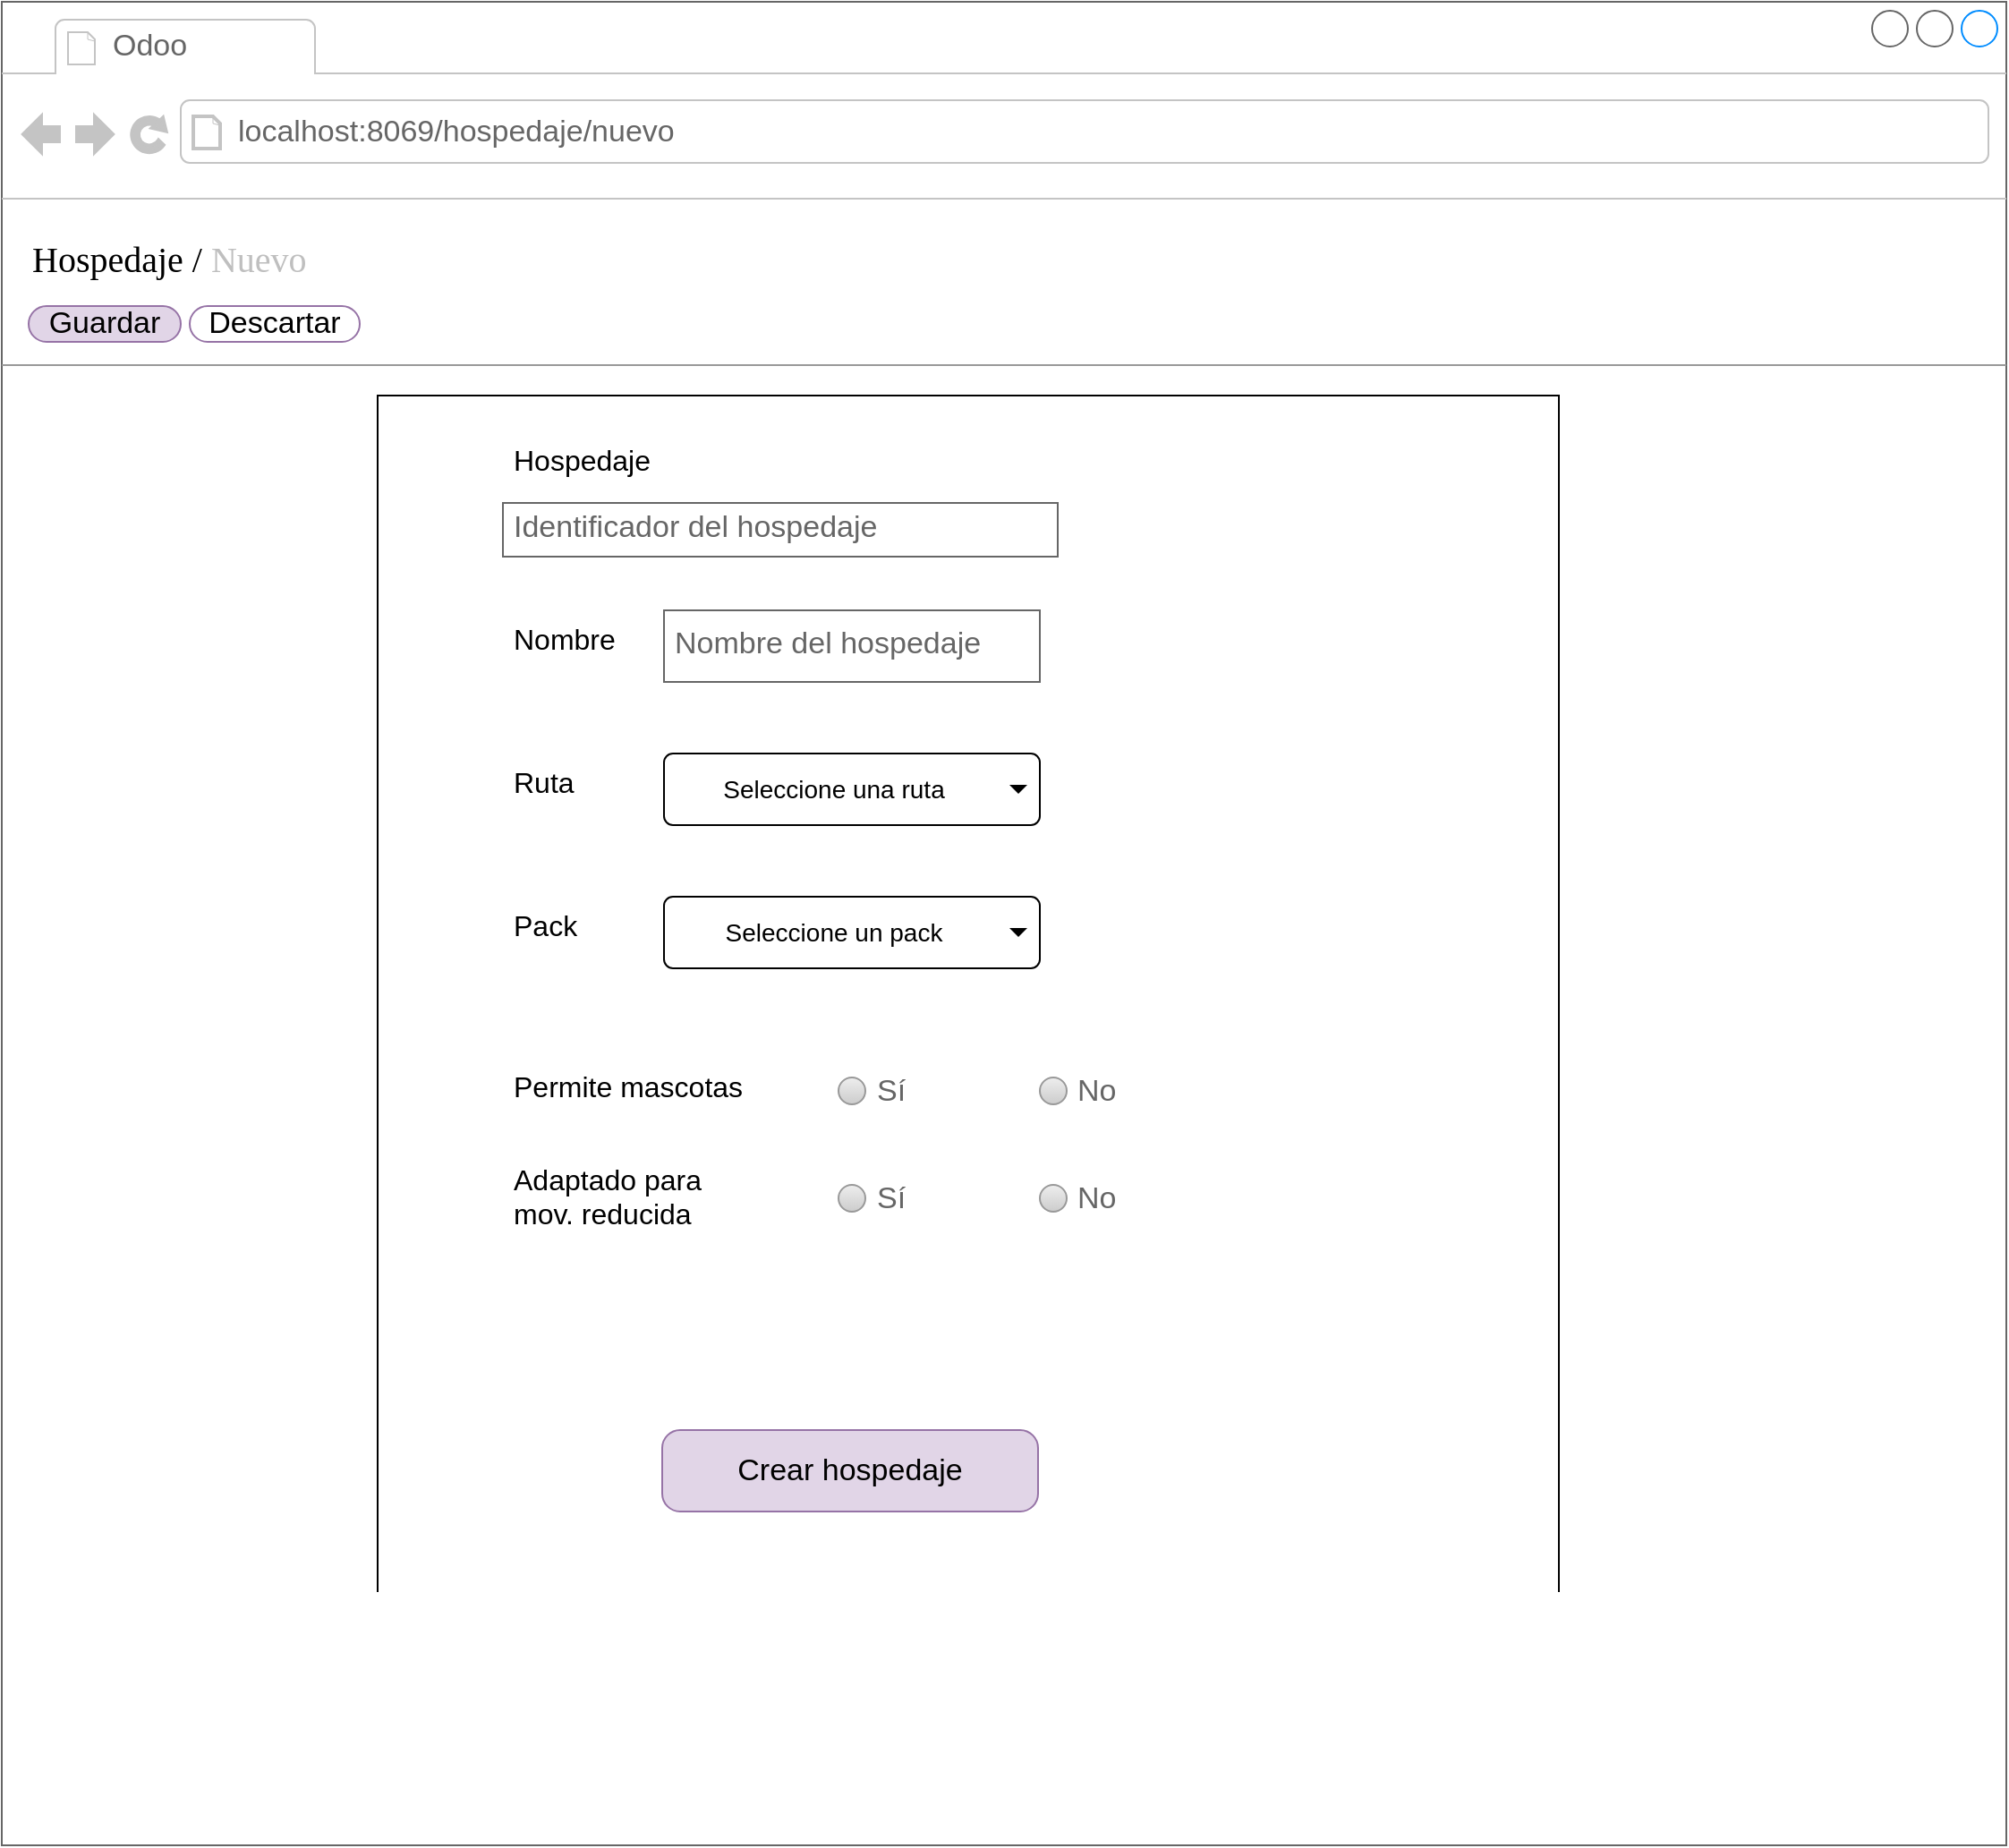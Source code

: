 <mxfile version="26.2.10">
  <diagram id="W8gf2pntZX4h6oX37k1E" name="Página-1">
    <mxGraphModel dx="1428" dy="777" grid="1" gridSize="10" guides="1" tooltips="1" connect="1" arrows="1" fold="1" page="1" pageScale="1" pageWidth="827" pageHeight="1169" math="0" shadow="0">
      <root>
        <mxCell id="0" />
        <mxCell id="1" parent="0" />
        <mxCell id="KtbFvMZ7oUjdtlLk4iKf-1" value="" style="strokeWidth=1;shadow=0;dashed=0;align=center;html=1;shape=mxgraph.mockup.containers.browserWindow;rSize=0;strokeColor=#666666;mainText=,;recursiveResize=0;rounded=0;labelBackgroundColor=none;fontFamily=Verdana;fontSize=12" parent="1" vertex="1">
          <mxGeometry x="50" y="40" width="1120" height="1030" as="geometry" />
        </mxCell>
        <mxCell id="KtbFvMZ7oUjdtlLk4iKf-2" value="Odoo" style="strokeWidth=1;shadow=0;dashed=0;align=center;html=1;shape=mxgraph.mockup.containers.anchor;fontSize=17;fontColor=#666666;align=left;" parent="KtbFvMZ7oUjdtlLk4iKf-1" vertex="1">
          <mxGeometry x="60" y="12" width="110" height="26" as="geometry" />
        </mxCell>
        <mxCell id="KtbFvMZ7oUjdtlLk4iKf-3" value="localhost:8069/hospedaje/nuevo" style="strokeWidth=1;shadow=0;dashed=0;align=center;html=1;shape=mxgraph.mockup.containers.anchor;rSize=0;fontSize=17;fontColor=#666666;align=left;" parent="KtbFvMZ7oUjdtlLk4iKf-1" vertex="1">
          <mxGeometry x="130" y="60" width="250" height="26" as="geometry" />
        </mxCell>
        <mxCell id="KtbFvMZ7oUjdtlLk4iKf-4" value="&lt;font style=&quot;font-size: 20px;&quot;&gt;Hospedaje / &lt;font style=&quot;color: light-dark(rgb(191, 191, 191), rgb(237, 237, 237));&quot;&gt;Nuevo&lt;/font&gt;&lt;/font&gt;" style="text;html=1;points=[];align=left;verticalAlign=top;spacingTop=-4;fontSize=30;fontFamily=Verdana" parent="KtbFvMZ7oUjdtlLk4iKf-1" vertex="1">
          <mxGeometry x="15" y="120" width="340" height="50" as="geometry" />
        </mxCell>
        <mxCell id="KtbFvMZ7oUjdtlLk4iKf-5" value="" style="verticalLabelPosition=bottom;shadow=0;dashed=0;align=center;html=1;verticalAlign=top;strokeWidth=1;shape=mxgraph.mockup.markup.line;strokeColor=#999999;rounded=0;labelBackgroundColor=none;fillColor=#ffffff;fontFamily=Verdana;fontSize=12;fontColor=#000000;" parent="KtbFvMZ7oUjdtlLk4iKf-1" vertex="1">
          <mxGeometry y="193" width="1120" height="20" as="geometry" />
        </mxCell>
        <mxCell id="KtbFvMZ7oUjdtlLk4iKf-6" value="Guardar" style="strokeWidth=1;shadow=0;dashed=0;align=center;html=1;shape=mxgraph.mockup.buttons.button;strokeColor=#9673a6;mainText=;buttonStyle=round;fontSize=17;fontStyle=0;fillColor=#e1d5e7;whiteSpace=wrap;rounded=0;labelBackgroundColor=none;" parent="KtbFvMZ7oUjdtlLk4iKf-1" vertex="1">
          <mxGeometry x="15" y="170" width="85" height="20" as="geometry" />
        </mxCell>
        <mxCell id="KtbFvMZ7oUjdtlLk4iKf-55" value="Descartar" style="strokeWidth=1;shadow=0;dashed=0;align=center;html=1;shape=mxgraph.mockup.buttons.button;strokeColor=#9673a6;mainText=;buttonStyle=round;fontSize=17;fontStyle=0;fillColor=none;whiteSpace=wrap;rounded=0;labelBackgroundColor=none;" parent="KtbFvMZ7oUjdtlLk4iKf-1" vertex="1">
          <mxGeometry x="105" y="170" width="95" height="20" as="geometry" />
        </mxCell>
        <mxCell id="KtbFvMZ7oUjdtlLk4iKf-56" value="" style="rounded=0;whiteSpace=wrap;html=1;fillColor=none;" parent="KtbFvMZ7oUjdtlLk4iKf-1" vertex="1">
          <mxGeometry x="210" y="220" width="660" height="740" as="geometry" />
        </mxCell>
        <mxCell id="KtbFvMZ7oUjdtlLk4iKf-57" value="&lt;font style=&quot;font-size: 16px;&quot;&gt;Hospedaje&lt;/font&gt;" style="text;strokeColor=none;fillColor=none;align=left;verticalAlign=top;spacingLeft=4;spacingRight=4;overflow=hidden;rotatable=0;points=[[0,0.5],[1,0.5]];portConstraint=eastwest;whiteSpace=wrap;html=1;" parent="KtbFvMZ7oUjdtlLk4iKf-1" vertex="1">
          <mxGeometry x="280" y="240" width="90" height="26" as="geometry" />
        </mxCell>
        <mxCell id="KtbFvMZ7oUjdtlLk4iKf-58" value="Identificador del hospedaje" style="strokeWidth=1;shadow=0;dashed=0;align=center;html=1;shape=mxgraph.mockup.text.textBox;fontColor=#666666;align=left;fontSize=17;spacingLeft=4;spacingTop=-3;whiteSpace=wrap;strokeColor=#666666;mainText=" parent="KtbFvMZ7oUjdtlLk4iKf-1" vertex="1">
          <mxGeometry x="280" y="280" width="310" height="30" as="geometry" />
        </mxCell>
        <mxCell id="KtbFvMZ7oUjdtlLk4iKf-60" value="&lt;font style=&quot;font-size: 16px;&quot;&gt;Nombre&lt;/font&gt;" style="text;strokeColor=none;fillColor=none;align=left;verticalAlign=top;spacingLeft=4;spacingRight=4;overflow=hidden;rotatable=0;points=[[0,0.5],[1,0.5]];portConstraint=eastwest;whiteSpace=wrap;html=1;" parent="KtbFvMZ7oUjdtlLk4iKf-1" vertex="1">
          <mxGeometry x="280" y="340" width="90" height="26" as="geometry" />
        </mxCell>
        <mxCell id="KtbFvMZ7oUjdtlLk4iKf-63" value="&lt;font style=&quot;font-size: 16px;&quot;&gt;Ruta&lt;/font&gt;" style="text;strokeColor=none;fillColor=none;align=left;verticalAlign=top;spacingLeft=4;spacingRight=4;overflow=hidden;rotatable=0;points=[[0,0.5],[1,0.5]];portConstraint=eastwest;whiteSpace=wrap;html=1;" parent="KtbFvMZ7oUjdtlLk4iKf-1" vertex="1">
          <mxGeometry x="280" y="420" width="90" height="26" as="geometry" />
        </mxCell>
        <mxCell id="KtbFvMZ7oUjdtlLk4iKf-64" value="Seleccione una ruta" style="html=1;shadow=0;dashed=0;shape=mxgraph.bootstrap.rrect;rSize=5;strokeWidth=1;whiteSpace=wrap;align=center;verticalAlign=middle;fontStyle=0;fontSize=14;spacingRight=20;" parent="KtbFvMZ7oUjdtlLk4iKf-1" vertex="1">
          <mxGeometry x="370" y="420" width="210" height="40" as="geometry" />
        </mxCell>
        <mxCell id="KtbFvMZ7oUjdtlLk4iKf-65" value="" style="shape=triangle;direction=south;fillColor=#000000;strokeColor=none;perimeter=none;" parent="KtbFvMZ7oUjdtlLk4iKf-64" vertex="1">
          <mxGeometry x="1" y="0.5" width="10" height="5" relative="1" as="geometry">
            <mxPoint x="-17" y="-2.5" as="offset" />
          </mxGeometry>
        </mxCell>
        <mxCell id="KtbFvMZ7oUjdtlLk4iKf-66" value="&lt;font style=&quot;font-size: 16px;&quot;&gt;Pack&lt;/font&gt;" style="text;strokeColor=none;fillColor=none;align=left;verticalAlign=top;spacingLeft=4;spacingRight=4;overflow=hidden;rotatable=0;points=[[0,0.5],[1,0.5]];portConstraint=eastwest;whiteSpace=wrap;html=1;" parent="KtbFvMZ7oUjdtlLk4iKf-1" vertex="1">
          <mxGeometry x="280" y="500" width="90" height="26" as="geometry" />
        </mxCell>
        <mxCell id="KtbFvMZ7oUjdtlLk4iKf-67" value="Seleccione un pack" style="html=1;shadow=0;dashed=0;shape=mxgraph.bootstrap.rrect;rSize=5;strokeWidth=1;whiteSpace=wrap;align=center;verticalAlign=middle;fontStyle=0;fontSize=14;spacingRight=20;" parent="KtbFvMZ7oUjdtlLk4iKf-1" vertex="1">
          <mxGeometry x="370" y="500" width="210" height="40" as="geometry" />
        </mxCell>
        <mxCell id="KtbFvMZ7oUjdtlLk4iKf-68" value="" style="shape=triangle;direction=south;fillColor=#000000;strokeColor=none;perimeter=none;" parent="KtbFvMZ7oUjdtlLk4iKf-67" vertex="1">
          <mxGeometry x="1" y="0.5" width="10" height="5" relative="1" as="geometry">
            <mxPoint x="-17" y="-2.5" as="offset" />
          </mxGeometry>
        </mxCell>
        <mxCell id="KtbFvMZ7oUjdtlLk4iKf-69" value="Crear hospedaje" style="strokeWidth=1;shadow=0;dashed=0;align=center;html=1;shape=mxgraph.mockup.buttons.button;strokeColor=#9673a6;mainText=;buttonStyle=round;fontSize=17;fontStyle=0;fillColor=#e1d5e7;whiteSpace=wrap;rounded=0;labelBackgroundColor=none;" parent="KtbFvMZ7oUjdtlLk4iKf-1" vertex="1">
          <mxGeometry x="369" y="798" width="210" height="45.5" as="geometry" />
        </mxCell>
        <mxCell id="KtbFvMZ7oUjdtlLk4iKf-76" value="&lt;font style=&quot;font-size: 16px;&quot;&gt;Permite mascotas&lt;/font&gt;" style="text;strokeColor=none;fillColor=none;align=left;verticalAlign=top;spacingLeft=4;spacingRight=4;overflow=hidden;rotatable=0;points=[[0,0.5],[1,0.5]];portConstraint=eastwest;whiteSpace=wrap;html=1;" parent="KtbFvMZ7oUjdtlLk4iKf-1" vertex="1">
          <mxGeometry x="280" y="590" width="150" height="26" as="geometry" />
        </mxCell>
        <mxCell id="KtbFvMZ7oUjdtlLk4iKf-77" value="Sí" style="shape=ellipse;fillColor=#eeeeee;strokeColor=#999999;gradientColor=#cccccc;html=1;align=left;spacingLeft=4;fontSize=17;fontColor=#666666;labelPosition=right;shadow=0;" parent="KtbFvMZ7oUjdtlLk4iKf-1" vertex="1">
          <mxGeometry x="467.5" y="601" width="15" height="15" as="geometry" />
        </mxCell>
        <mxCell id="KtbFvMZ7oUjdtlLk4iKf-78" value="No" style="shape=ellipse;fillColor=#eeeeee;strokeColor=#999999;gradientColor=#cccccc;html=1;align=left;spacingLeft=4;fontSize=17;fontColor=#666666;labelPosition=right;shadow=0;" parent="KtbFvMZ7oUjdtlLk4iKf-1" vertex="1">
          <mxGeometry x="580" y="601" width="15" height="15" as="geometry" />
        </mxCell>
        <mxCell id="KtbFvMZ7oUjdtlLk4iKf-79" value="&lt;font style=&quot;font-size: 16px;&quot;&gt;Adaptado para mov. reducida&lt;/font&gt;" style="text;strokeColor=none;fillColor=none;align=left;verticalAlign=top;spacingLeft=4;spacingRight=4;overflow=hidden;rotatable=0;points=[[0,0.5],[1,0.5]];portConstraint=eastwest;whiteSpace=wrap;html=1;" parent="KtbFvMZ7oUjdtlLk4iKf-1" vertex="1">
          <mxGeometry x="280" y="642" width="150" height="50" as="geometry" />
        </mxCell>
        <mxCell id="KtbFvMZ7oUjdtlLk4iKf-80" value="Sí" style="shape=ellipse;fillColor=#eeeeee;strokeColor=#999999;gradientColor=#cccccc;html=1;align=left;spacingLeft=4;fontSize=17;fontColor=#666666;labelPosition=right;shadow=0;" parent="KtbFvMZ7oUjdtlLk4iKf-1" vertex="1">
          <mxGeometry x="467.5" y="661" width="15" height="15" as="geometry" />
        </mxCell>
        <mxCell id="KtbFvMZ7oUjdtlLk4iKf-81" value="No" style="shape=ellipse;fillColor=#eeeeee;strokeColor=#999999;gradientColor=#cccccc;html=1;align=left;spacingLeft=4;fontSize=17;fontColor=#666666;labelPosition=right;shadow=0;" parent="KtbFvMZ7oUjdtlLk4iKf-1" vertex="1">
          <mxGeometry x="580" y="661" width="15" height="15" as="geometry" />
        </mxCell>
        <mxCell id="Pt9-DW9MEc0Vwg_8VI7V-1" value="Nombre del hospedaje" style="strokeWidth=1;shadow=0;dashed=0;align=center;html=1;shape=mxgraph.mockup.text.textBox;fontColor=#666666;align=left;fontSize=17;spacingLeft=4;spacingTop=-3;whiteSpace=wrap;strokeColor=#666666;mainText=" parent="KtbFvMZ7oUjdtlLk4iKf-1" vertex="1">
          <mxGeometry x="370" y="340" width="210" height="40" as="geometry" />
        </mxCell>
      </root>
    </mxGraphModel>
  </diagram>
</mxfile>
